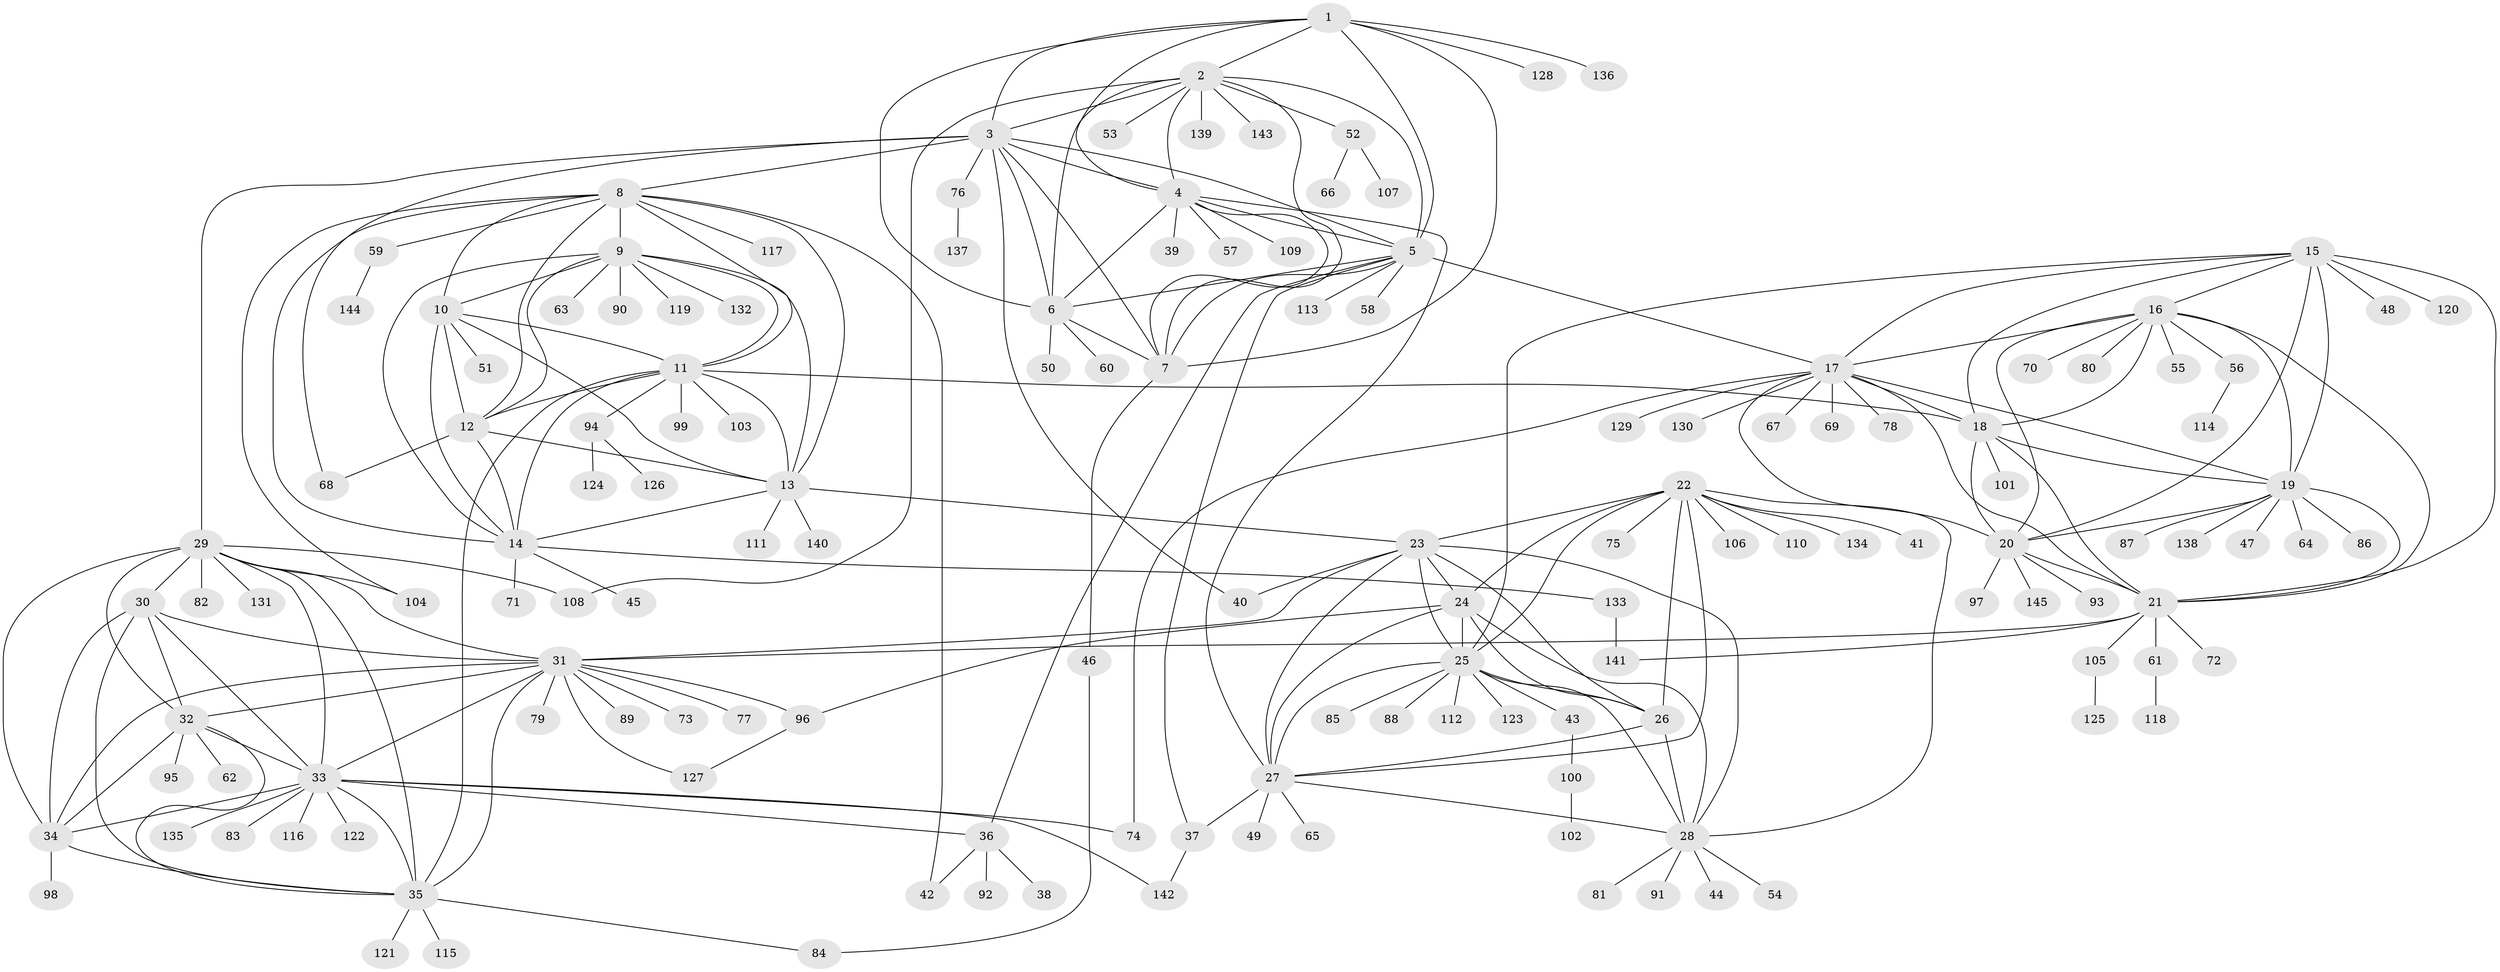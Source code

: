 // Generated by graph-tools (version 1.1) at 2025/54/03/09/25 04:54:33]
// undirected, 145 vertices, 238 edges
graph export_dot {
graph [start="1"]
  node [color=gray90,style=filled];
  1;
  2;
  3;
  4;
  5;
  6;
  7;
  8;
  9;
  10;
  11;
  12;
  13;
  14;
  15;
  16;
  17;
  18;
  19;
  20;
  21;
  22;
  23;
  24;
  25;
  26;
  27;
  28;
  29;
  30;
  31;
  32;
  33;
  34;
  35;
  36;
  37;
  38;
  39;
  40;
  41;
  42;
  43;
  44;
  45;
  46;
  47;
  48;
  49;
  50;
  51;
  52;
  53;
  54;
  55;
  56;
  57;
  58;
  59;
  60;
  61;
  62;
  63;
  64;
  65;
  66;
  67;
  68;
  69;
  70;
  71;
  72;
  73;
  74;
  75;
  76;
  77;
  78;
  79;
  80;
  81;
  82;
  83;
  84;
  85;
  86;
  87;
  88;
  89;
  90;
  91;
  92;
  93;
  94;
  95;
  96;
  97;
  98;
  99;
  100;
  101;
  102;
  103;
  104;
  105;
  106;
  107;
  108;
  109;
  110;
  111;
  112;
  113;
  114;
  115;
  116;
  117;
  118;
  119;
  120;
  121;
  122;
  123;
  124;
  125;
  126;
  127;
  128;
  129;
  130;
  131;
  132;
  133;
  134;
  135;
  136;
  137;
  138;
  139;
  140;
  141;
  142;
  143;
  144;
  145;
  1 -- 2;
  1 -- 3;
  1 -- 4;
  1 -- 5;
  1 -- 6;
  1 -- 7;
  1 -- 128;
  1 -- 136;
  2 -- 3;
  2 -- 4;
  2 -- 5;
  2 -- 6;
  2 -- 7;
  2 -- 52;
  2 -- 53;
  2 -- 108;
  2 -- 139;
  2 -- 143;
  3 -- 4;
  3 -- 5;
  3 -- 6;
  3 -- 7;
  3 -- 8;
  3 -- 29;
  3 -- 40;
  3 -- 68;
  3 -- 76;
  4 -- 5;
  4 -- 6;
  4 -- 7;
  4 -- 27;
  4 -- 39;
  4 -- 57;
  4 -- 109;
  5 -- 6;
  5 -- 7;
  5 -- 17;
  5 -- 36;
  5 -- 37;
  5 -- 58;
  5 -- 113;
  6 -- 7;
  6 -- 50;
  6 -- 60;
  7 -- 46;
  8 -- 9;
  8 -- 10;
  8 -- 11;
  8 -- 12;
  8 -- 13;
  8 -- 14;
  8 -- 42;
  8 -- 59;
  8 -- 104;
  8 -- 117;
  9 -- 10;
  9 -- 11;
  9 -- 12;
  9 -- 13;
  9 -- 14;
  9 -- 63;
  9 -- 90;
  9 -- 119;
  9 -- 132;
  10 -- 11;
  10 -- 12;
  10 -- 13;
  10 -- 14;
  10 -- 51;
  11 -- 12;
  11 -- 13;
  11 -- 14;
  11 -- 18;
  11 -- 35;
  11 -- 94;
  11 -- 99;
  11 -- 103;
  12 -- 13;
  12 -- 14;
  12 -- 68;
  13 -- 14;
  13 -- 23;
  13 -- 111;
  13 -- 140;
  14 -- 45;
  14 -- 71;
  14 -- 133;
  15 -- 16;
  15 -- 17;
  15 -- 18;
  15 -- 19;
  15 -- 20;
  15 -- 21;
  15 -- 25;
  15 -- 48;
  15 -- 120;
  16 -- 17;
  16 -- 18;
  16 -- 19;
  16 -- 20;
  16 -- 21;
  16 -- 55;
  16 -- 56;
  16 -- 70;
  16 -- 80;
  17 -- 18;
  17 -- 19;
  17 -- 20;
  17 -- 21;
  17 -- 67;
  17 -- 69;
  17 -- 74;
  17 -- 78;
  17 -- 129;
  17 -- 130;
  18 -- 19;
  18 -- 20;
  18 -- 21;
  18 -- 101;
  19 -- 20;
  19 -- 21;
  19 -- 47;
  19 -- 64;
  19 -- 86;
  19 -- 87;
  19 -- 138;
  20 -- 21;
  20 -- 93;
  20 -- 97;
  20 -- 145;
  21 -- 31;
  21 -- 61;
  21 -- 72;
  21 -- 105;
  21 -- 141;
  22 -- 23;
  22 -- 24;
  22 -- 25;
  22 -- 26;
  22 -- 27;
  22 -- 28;
  22 -- 41;
  22 -- 75;
  22 -- 106;
  22 -- 110;
  22 -- 134;
  23 -- 24;
  23 -- 25;
  23 -- 26;
  23 -- 27;
  23 -- 28;
  23 -- 31;
  23 -- 40;
  24 -- 25;
  24 -- 26;
  24 -- 27;
  24 -- 28;
  24 -- 96;
  25 -- 26;
  25 -- 27;
  25 -- 28;
  25 -- 43;
  25 -- 85;
  25 -- 88;
  25 -- 112;
  25 -- 123;
  26 -- 27;
  26 -- 28;
  27 -- 28;
  27 -- 37;
  27 -- 49;
  27 -- 65;
  28 -- 44;
  28 -- 54;
  28 -- 81;
  28 -- 91;
  29 -- 30;
  29 -- 31;
  29 -- 32;
  29 -- 33;
  29 -- 34;
  29 -- 35;
  29 -- 82;
  29 -- 104;
  29 -- 108;
  29 -- 131;
  30 -- 31;
  30 -- 32;
  30 -- 33;
  30 -- 34;
  30 -- 35;
  31 -- 32;
  31 -- 33;
  31 -- 34;
  31 -- 35;
  31 -- 73;
  31 -- 77;
  31 -- 79;
  31 -- 89;
  31 -- 96;
  31 -- 127;
  32 -- 33;
  32 -- 34;
  32 -- 35;
  32 -- 62;
  32 -- 95;
  33 -- 34;
  33 -- 35;
  33 -- 36;
  33 -- 74;
  33 -- 83;
  33 -- 116;
  33 -- 122;
  33 -- 135;
  33 -- 142;
  34 -- 35;
  34 -- 98;
  35 -- 84;
  35 -- 115;
  35 -- 121;
  36 -- 38;
  36 -- 42;
  36 -- 92;
  37 -- 142;
  43 -- 100;
  46 -- 84;
  52 -- 66;
  52 -- 107;
  56 -- 114;
  59 -- 144;
  61 -- 118;
  76 -- 137;
  94 -- 124;
  94 -- 126;
  96 -- 127;
  100 -- 102;
  105 -- 125;
  133 -- 141;
}
